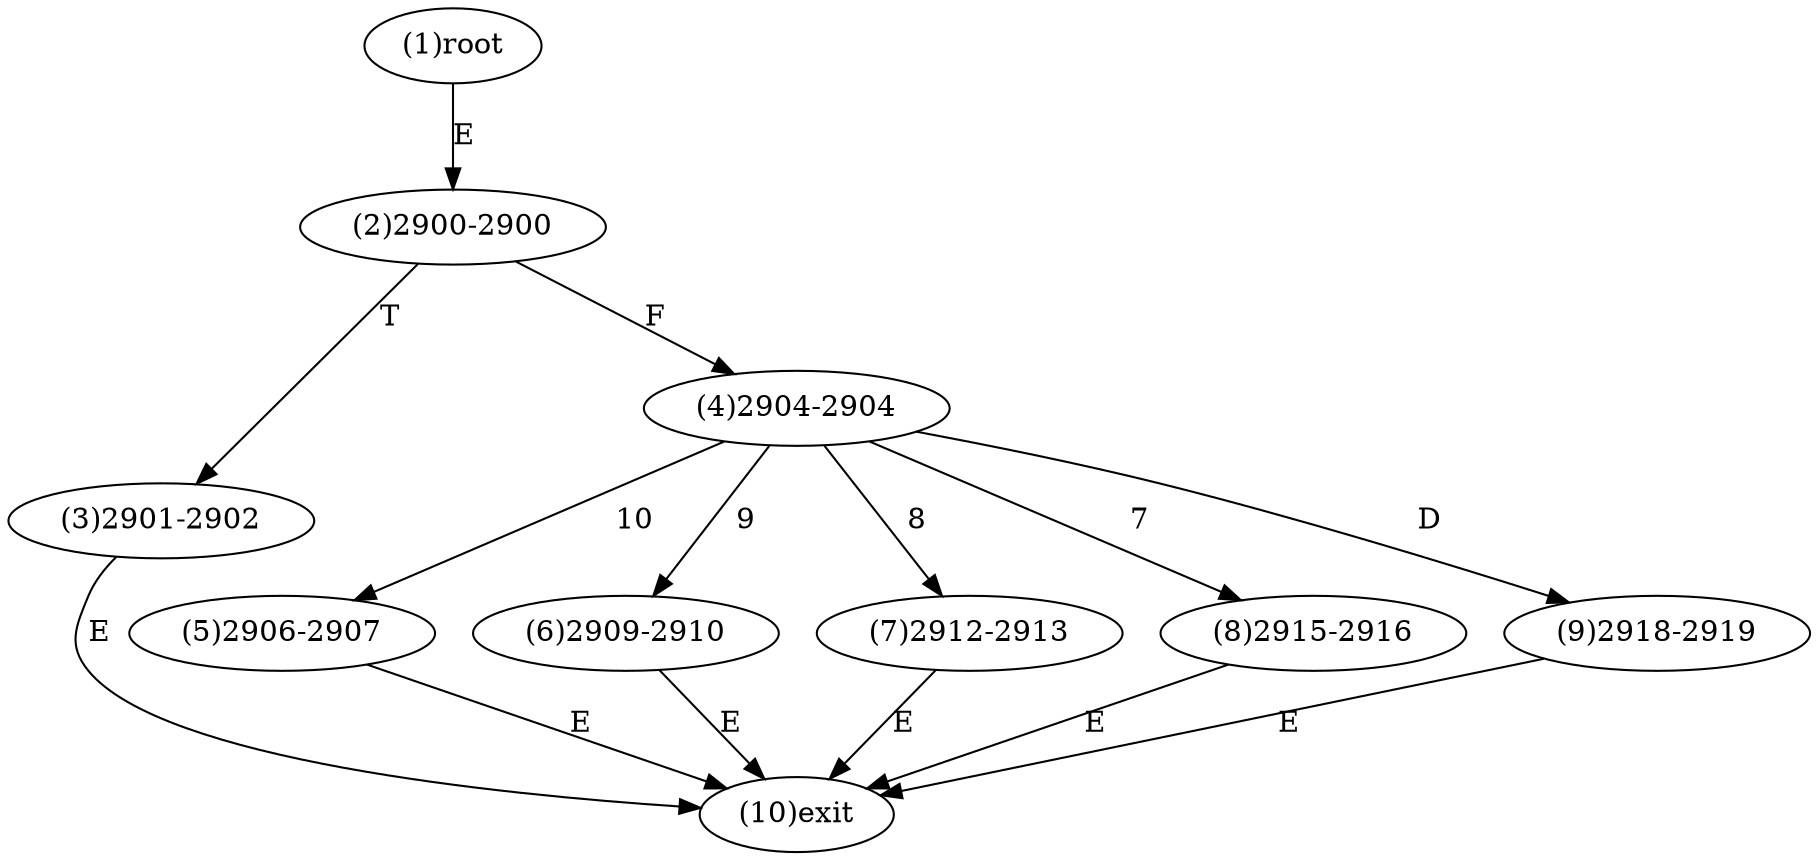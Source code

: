 digraph "" { 
1[ label="(1)root"];
2[ label="(2)2900-2900"];
3[ label="(3)2901-2902"];
4[ label="(4)2904-2904"];
5[ label="(5)2906-2907"];
6[ label="(6)2909-2910"];
7[ label="(7)2912-2913"];
8[ label="(8)2915-2916"];
9[ label="(9)2918-2919"];
10[ label="(10)exit"];
1->2[ label="E"];
2->4[ label="F"];
2->3[ label="T"];
3->10[ label="E"];
4->8[ label="7"];
4->7[ label="8"];
4->6[ label="9"];
4->5[ label="10"];
4->9[ label="D"];
5->10[ label="E"];
6->10[ label="E"];
7->10[ label="E"];
8->10[ label="E"];
9->10[ label="E"];
}